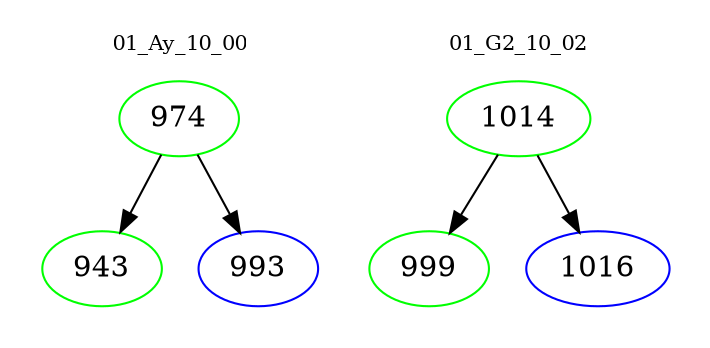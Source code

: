 digraph{
subgraph cluster_0 {
color = white
label = "01_Ay_10_00";
fontsize=10;
T0_974 [label="974", color="green"]
T0_974 -> T0_943 [color="black"]
T0_943 [label="943", color="green"]
T0_974 -> T0_993 [color="black"]
T0_993 [label="993", color="blue"]
}
subgraph cluster_1 {
color = white
label = "01_G2_10_02";
fontsize=10;
T1_1014 [label="1014", color="green"]
T1_1014 -> T1_999 [color="black"]
T1_999 [label="999", color="green"]
T1_1014 -> T1_1016 [color="black"]
T1_1016 [label="1016", color="blue"]
}
}

